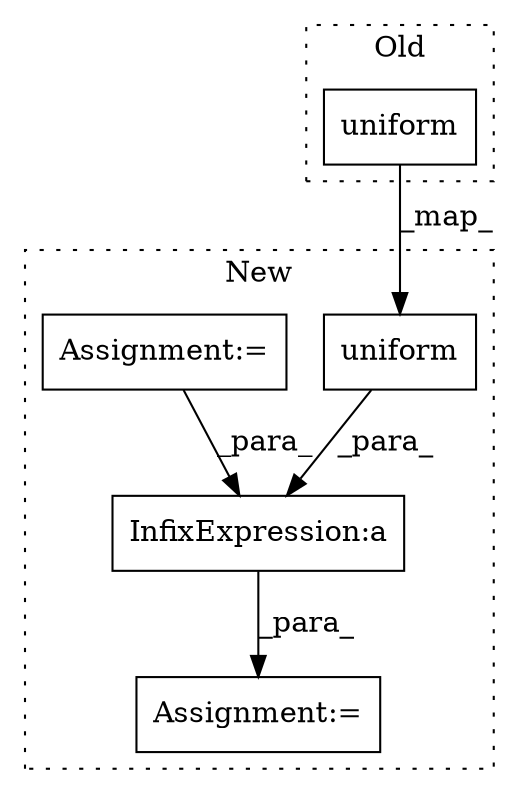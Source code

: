 digraph G {
subgraph cluster0 {
1 [label="uniform" a="32" s="5193,5233" l="8,2" shape="box"];
label = "Old";
style="dotted";
}
subgraph cluster1 {
2 [label="uniform" a="32" s="5528,5547" l="8,1" shape="box"];
3 [label="InfixExpression:a" a="27" s="5548" l="3" shape="box"];
4 [label="Assignment:=" a="7" s="5189" l="1" shape="box"];
5 [label="Assignment:=" a="7" s="5512" l="1" shape="box"];
label = "New";
style="dotted";
}
1 -> 2 [label="_map_"];
2 -> 3 [label="_para_"];
3 -> 5 [label="_para_"];
4 -> 3 [label="_para_"];
}